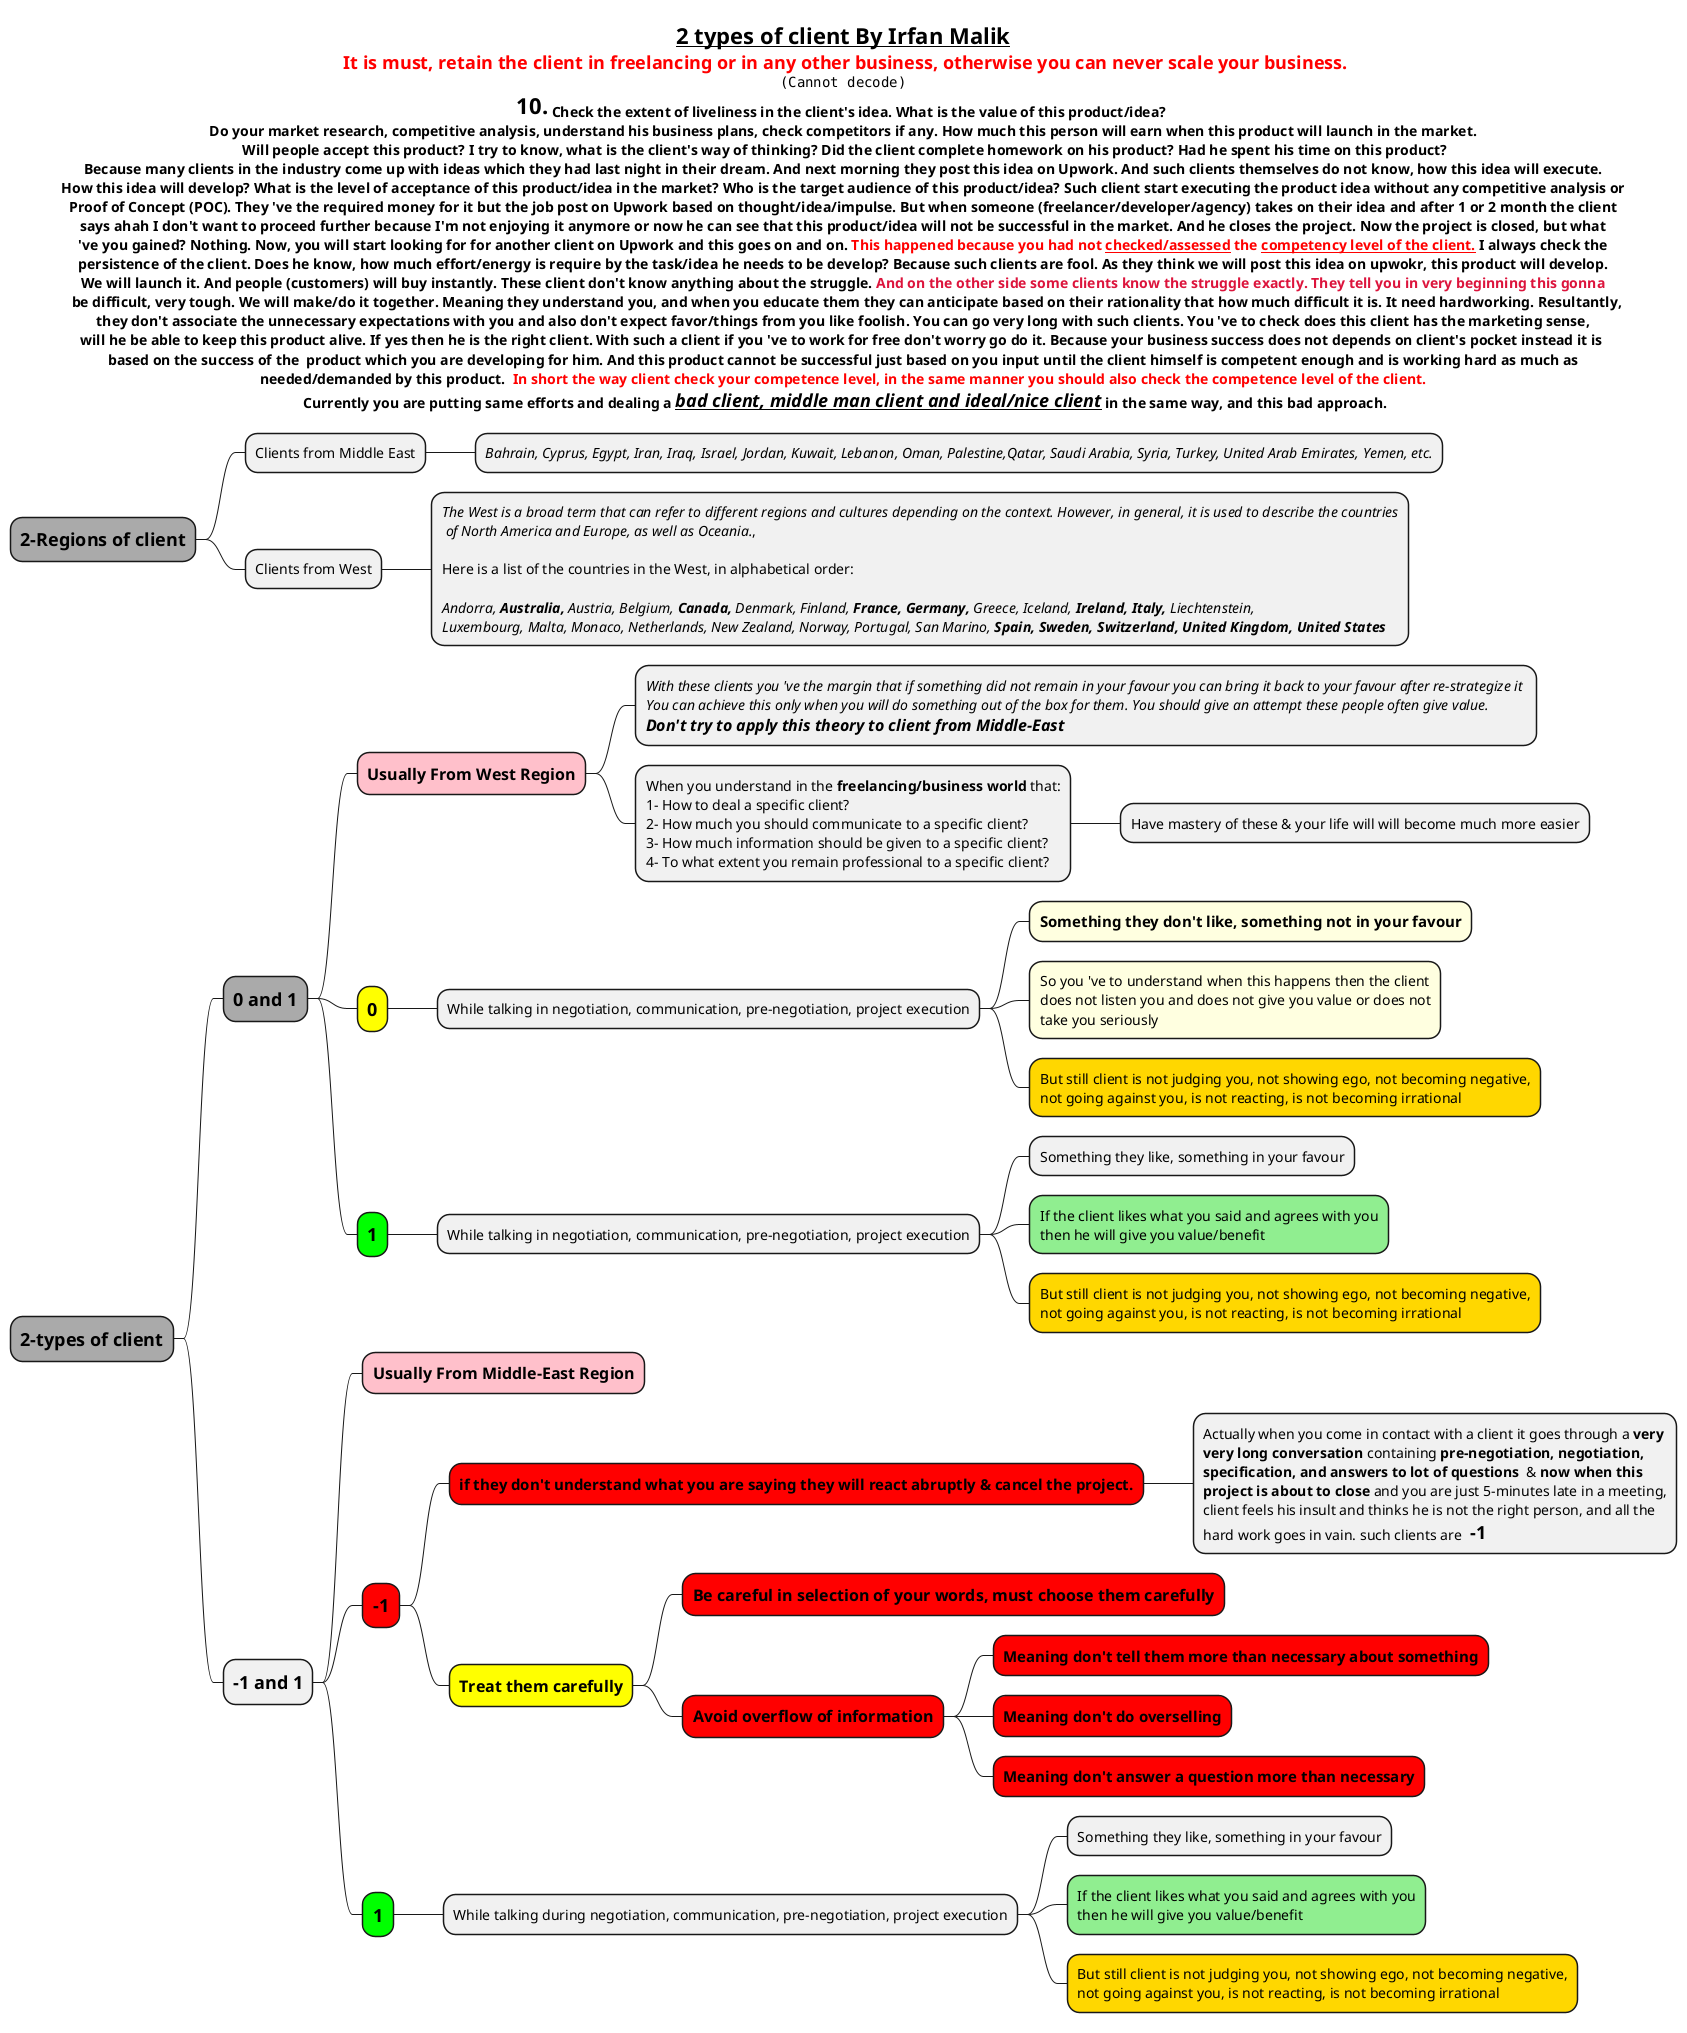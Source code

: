 @startmindmap
title = __2 types of client By Irfan Malik__\n<size:18> <color #red>It is must, retain the client in freelancing or in any other business, otherwise you can never scale your business.\n<img:images/img.png>\n<size:22>10.</size> Check the extent of liveliness in the client's idea. What is the value of this product/idea? \nDo your market research, competitive analysis, understand his business plans, check competitors if any. How much this person will earn when this product will launch in the market.\n Will people accept this product? I try to know, what is the client's way of thinking? Did the client complete homework on his product? Had he spent his time on this product?\nBecause many clients in the industry come up with ideas which they had last night in their dream. And next morning they post this idea on Upwork. And such clients themselves do not know, how this idea will execute.\n How this idea will develop? What is the level of acceptance of this product/idea in the market? Who is the target audience of this product/idea? Such client start executing the product idea without any competitive analysis or \n Proof of Concept (POC). They 've the required money for it but the job post on Upwork based on thought/idea/impulse. But when someone (freelancer/developer/agency) takes on their idea and after 1 or 2 month the client \nsays ahah I don't want to proceed further because I'm not enjoying it anymore or now he can see that this product/idea will not be successful in the market. And he closes the project. Now the project is closed, but what\n 've you gained? Nothing. Now, you will start looking for for another client on Upwork and this goes on and on.<color #red> This happened because you had not __checked/assessed__ the __competency level of the client.__</color> I always check the \npersistence of the client. Does he know, how much effort/energy is require by the task/idea he needs to be develop? Because such clients are fool. As they think we will post this idea on upwokr, this product will develop.\nWe will launch it. And people (customers) will buy instantly. These client don't know anything about the struggle. <color #crimson>And on the other side some clients know the struggle exactly. They tell you in very beginning this gonna\n  be difficult, very tough. We will make/do it together. Meaning they understand you, and when you educate them they can anticipate based on their rationality that how much difficult it is. It need hardworking. Resultantly,\n they don't associate the unnecessary expectations with you and also don't expect favor/things from you like foolish. You can go very long with such clients. You 've to check does this client has the marketing sense, \nwill he be able to keep this product alive. If yes then he is the right client. With such a client if you 've to work for free don't worry go do it. Because your business success does not depends on client's pocket instead it is \n based on the success of the  product which you are developing for him. And this product cannot be successful just based on you input until the client himself is competent enough and is working hard as much as \n needed/demanded by this product. <color #red> In short the way client check your competence level, in the same manner you should also check the competence level of the client. \n Currently you are putting same efforts and dealing a <size:18>//__bad client, middle man client and ideal/nice client__//</size> in the same way, and this bad approach.

*[#a] =2-Regions of client
** Clients from Middle East
*** ====Bahrain, Cyprus, Egypt, Iran, Iraq, Israel, Jordan, Kuwait, Lebanon, Oman, Palestine,Qatar, Saudi Arabia, Syria, Turkey, United Arab Emirates, Yemen, etc.
** Clients from West
***:====The West is a broad term that can refer to different regions and cultures depending on the context. However, in general, it is used to describe the countries
 //of North America and Europe, as well as Oceania.//,

Here is a list of the countries in the West, in alphabetical order:

//Andorra, **Australia, **Austria, Belgium, **Canada,** Denmark, Finland, **France, Germany,** Greece, Iceland, **Ireland, Italy,** Liechtenstein, //
//Luxembourg, Malta, Monaco, Netherlands, New Zealand, Norway, Portugal, San Marino, **Spain, Sweden, Switzerland, United Kingdom, United States**//;

*[#a] =2-types of client
**[#a] =0 and 1
***[#pink] ==Usually From West Region
****://With these clients you 've the margin that if something did not remain in your favour you can bring it back to your favour after re-strategize it //
//You can achieve this only when you will do something out of the box for them. You should give an attempt these people often give value. //
===//Don't try to apply this theory to client from Middle-East//;
****:When you understand in the **freelancing/business world** that:
1- How to deal a specific client?
2- How much you should communicate to a specific client?
3- How much information should be given to a specific client?
4- To what extent you remain professional to a specific client?;
***** Have mastery of these & your life will will become much more easier
***[#yellow] =0
**** While talking in negotiation, communication, pre-negotiation, project execution
*****[#lightyellow] ===Something they don't like, something not in your favour
*****[#lightyellow] So you 've to understand when this happens then the client\ndoes not listen you and does not give you value or does not\ntake you seriously
*****[#gold] But still client is not judging you, not showing ego, not becoming negative,\nnot going against you, is not reacting, is not becoming irrational
***[#lime] =1
**** While talking in negotiation, communication, pre-negotiation, project execution
***** Something they like, something in your favour
*****[#lightgreen] If the client likes what you said and agrees with you\nthen he will give you value/benefit
*****[#gold] But still client is not judging you, not showing ego, not becoming negative,\nnot going against you, is not reacting, is not becoming irrational

** =-1 and 1
***[#pink] ==Usually From Middle-East Region
***[#red] =-1
****[#red] ===if they don't understand what you are saying they will react abruptly & cancel the project.
*****:Actually when you come in contact with a client it goes through a **very**
**very long conversation** containing **pre-negotiation, negotiation, **
**specification, and answers to lot of questions**  & **now when this**
**project is about to close** and you are just 5-minutes late in a meeting,
client feels his insult and thinks he is not the right person, and all the
hard work goes in vain. such clients are <size:18> **-1**;
****[#yellow] ==Treat them carefully
*****[#red] ==Be careful in selection of your words, must choose them carefully
*****[#red] ==Avoid overflow of information
******[#red] ===Meaning don't tell them more than necessary about something
******[#red] ===Meaning don't do overselling
******[#red] ===Meaning don't answer a question more than necessary
***[#lime] =1
**** While talking during negotiation, communication, pre-negotiation, project execution
***** Something they like, something in your favour
*****[#lightgreen] If the client likes what you said and agrees with you\nthen he will give you value/benefit
*****[#gold] But still client is not judging you, not showing ego, not becoming negative,\nnot going against you, is not reacting, is not becoming irrational
@endmindmap
